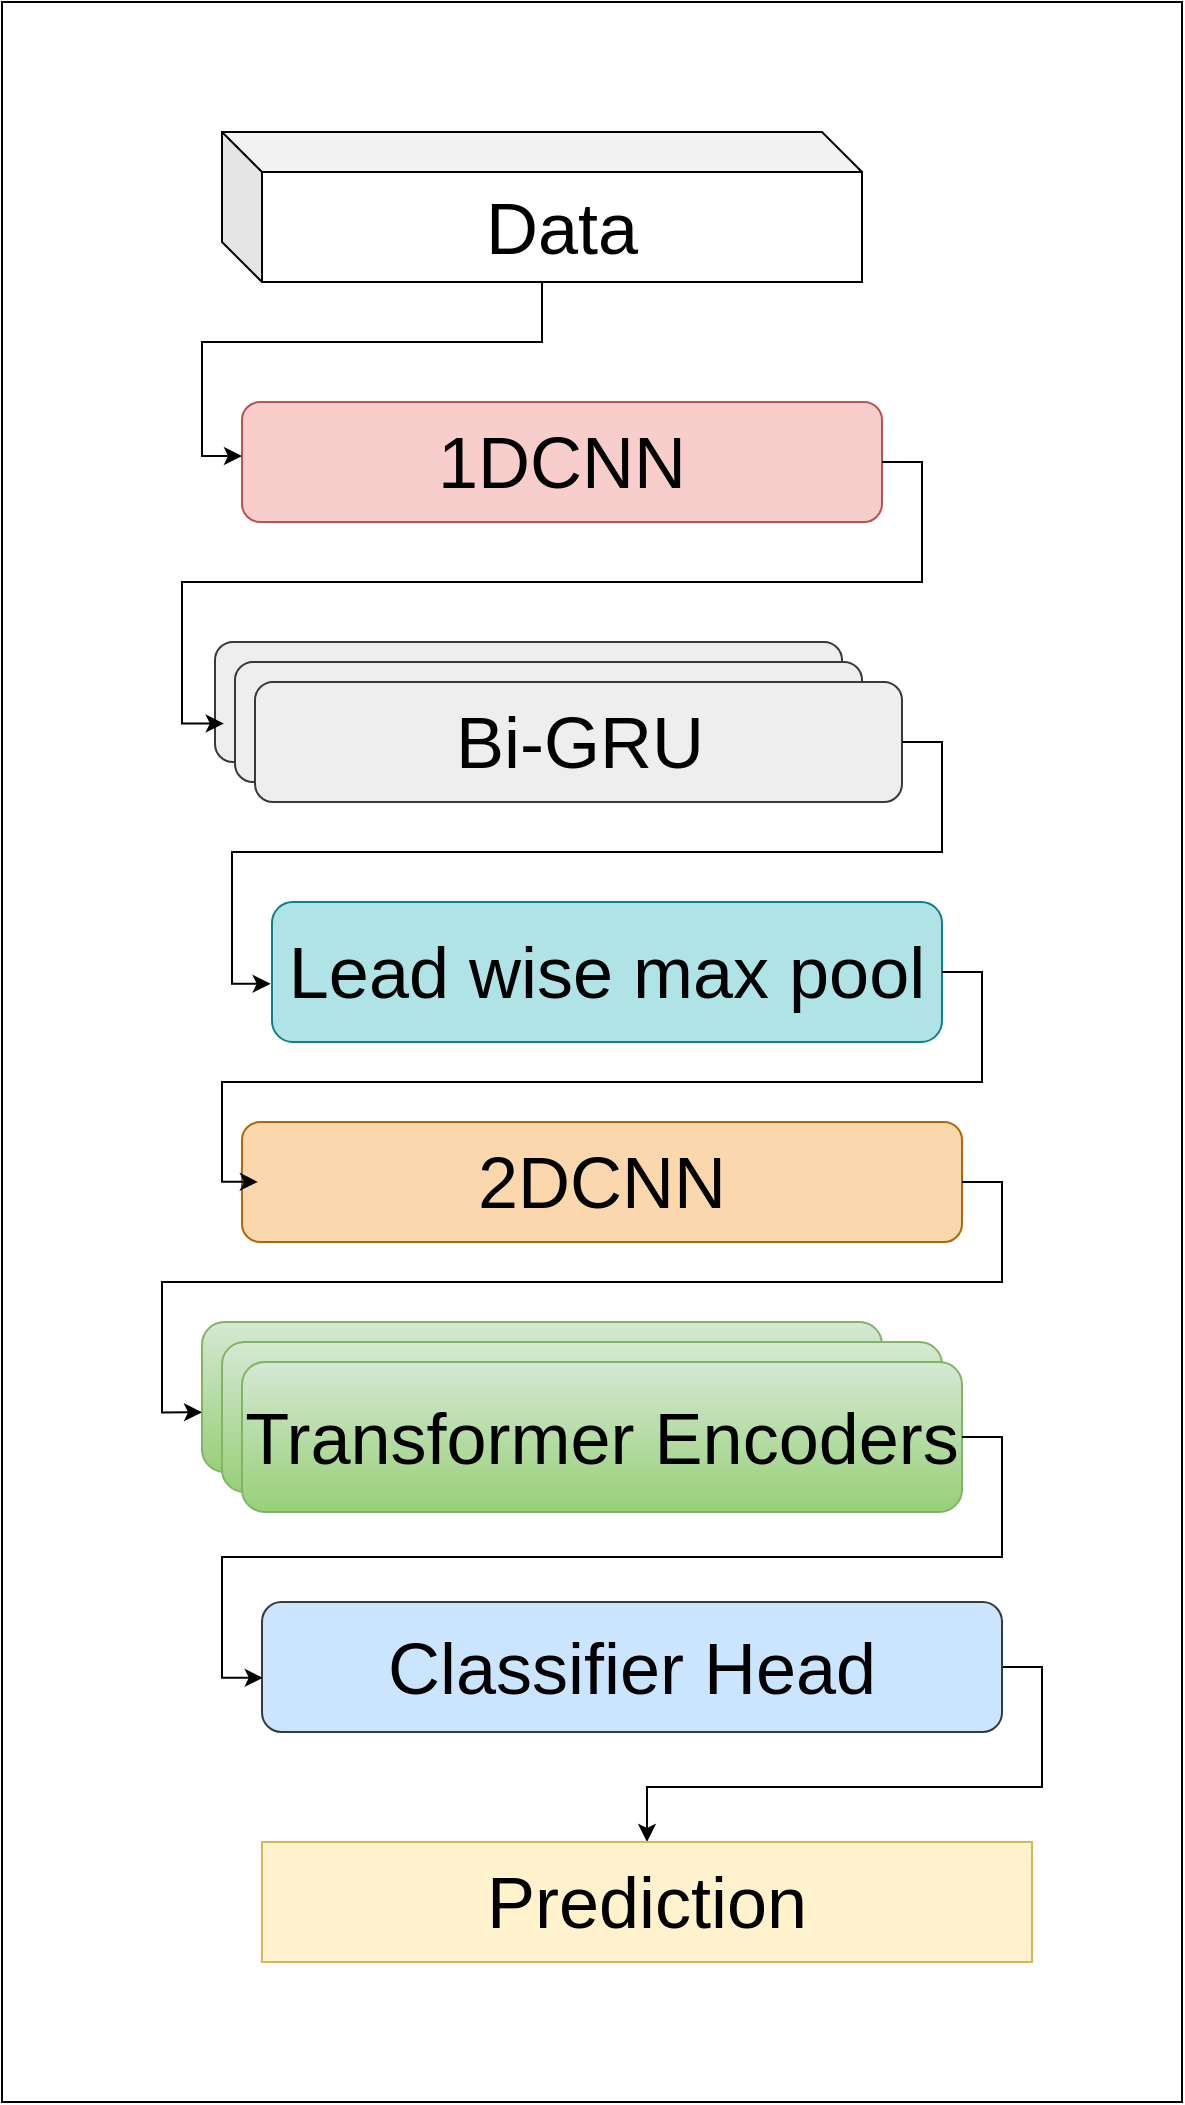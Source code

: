 <mxfile version="24.2.8" type="device">
  <diagram name="Page-1" id="sXDqbEf51VgiMFX1_1aL">
    <mxGraphModel dx="2647" dy="1487" grid="1" gridSize="10" guides="1" tooltips="1" connect="1" arrows="1" fold="1" page="1" pageScale="1" pageWidth="850" pageHeight="1100" math="0" shadow="0">
      <root>
        <mxCell id="0" />
        <mxCell id="1" parent="0" />
        <mxCell id="mTMtIXZAmFH7ucFH98JX-9" value="" style="rounded=0;whiteSpace=wrap;html=1;" parent="1" vertex="1">
          <mxGeometry x="80" y="410" width="590" height="1050" as="geometry" />
        </mxCell>
        <mxCell id="mTMtIXZAmFH7ucFH98JX-3" value="&lt;font style=&quot;font-size: 36px;&quot;&gt;1DCNN&lt;/font&gt;" style="rounded=1;whiteSpace=wrap;html=1;fillColor=#f8cecc;strokeColor=#b85450;" parent="1" vertex="1">
          <mxGeometry x="200" y="610" width="320" height="60" as="geometry" />
        </mxCell>
        <mxCell id="mTMtIXZAmFH7ucFH98JX-4" value="" style="rounded=1;whiteSpace=wrap;html=1;fillColor=#eeeeee;strokeColor=#36393d;imageWidth=54;" parent="1" vertex="1">
          <mxGeometry x="186.5" y="730" width="313.5" height="60" as="geometry" />
        </mxCell>
        <mxCell id="mTMtIXZAmFH7ucFH98JX-5" value="" style="rounded=1;whiteSpace=wrap;html=1;fillColor=#eeeeee;strokeColor=#36393d;imageWidth=54;" parent="1" vertex="1">
          <mxGeometry x="196.5" y="740" width="313.5" height="60" as="geometry" />
        </mxCell>
        <mxCell id="mTMtIXZAmFH7ucFH98JX-6" value="&lt;font style=&quot;font-size: 36px;&quot;&gt;Bi-GRU&lt;/font&gt;" style="rounded=1;whiteSpace=wrap;html=1;fillColor=#eeeeee;strokeColor=#36393d;imageWidth=54;" parent="1" vertex="1">
          <mxGeometry x="206.5" y="750" width="323.5" height="60" as="geometry" />
        </mxCell>
        <mxCell id="mTMtIXZAmFH7ucFH98JX-7" value="&lt;font style=&quot;font-size: 36px;&quot;&gt;Lead wise max pool&lt;/font&gt;" style="rounded=1;whiteSpace=wrap;html=1;fillColor=#b0e3e6;strokeColor=#0e8088;" parent="1" vertex="1">
          <mxGeometry x="215" y="860" width="335" height="70" as="geometry" />
        </mxCell>
        <mxCell id="mTMtIXZAmFH7ucFH98JX-8" value="&lt;font style=&quot;font-size: 36px;&quot;&gt;2DCNN&lt;/font&gt;" style="rounded=1;whiteSpace=wrap;html=1;fillColor=#fad7ac;strokeColor=#b46504;" parent="1" vertex="1">
          <mxGeometry x="200" y="970" width="360" height="60" as="geometry" />
        </mxCell>
        <mxCell id="mTMtIXZAmFH7ucFH98JX-10" value="" style="rounded=1;whiteSpace=wrap;html=1;fillColor=#d5e8d4;gradientColor=#97d077;strokeColor=#82b366;" parent="1" vertex="1">
          <mxGeometry x="180" y="1070" width="340" height="75" as="geometry" />
        </mxCell>
        <mxCell id="mTMtIXZAmFH7ucFH98JX-13" value="" style="rounded=1;whiteSpace=wrap;html=1;fillColor=#d5e8d4;gradientColor=#97d077;strokeColor=#82b366;" parent="1" vertex="1">
          <mxGeometry x="190" y="1080" width="360" height="75" as="geometry" />
        </mxCell>
        <mxCell id="mTMtIXZAmFH7ucFH98JX-14" value="&lt;font style=&quot;font-size: 36px;&quot;&gt;Transformer Encoders&lt;/font&gt;" style="rounded=1;whiteSpace=wrap;html=1;fillColor=#d5e8d4;gradientColor=#97d077;strokeColor=#82b366;" parent="1" vertex="1">
          <mxGeometry x="200" y="1090" width="360" height="75" as="geometry" />
        </mxCell>
        <mxCell id="mTMtIXZAmFH7ucFH98JX-16" style="edgeStyle=orthogonalEdgeStyle;rounded=0;orthogonalLoop=1;jettySize=auto;html=1;exitX=1;exitY=0.5;exitDx=0;exitDy=0;entryX=0.014;entryY=0.679;entryDx=0;entryDy=0;entryPerimeter=0;" parent="1" source="mTMtIXZAmFH7ucFH98JX-3" target="mTMtIXZAmFH7ucFH98JX-4" edge="1">
          <mxGeometry relative="1" as="geometry">
            <Array as="points">
              <mxPoint x="540" y="640" />
              <mxPoint x="540" y="700" />
              <mxPoint x="170" y="700" />
              <mxPoint x="170" y="771" />
            </Array>
          </mxGeometry>
        </mxCell>
        <mxCell id="mTMtIXZAmFH7ucFH98JX-17" style="edgeStyle=orthogonalEdgeStyle;rounded=0;orthogonalLoop=1;jettySize=auto;html=1;exitX=1;exitY=0.5;exitDx=0;exitDy=0;entryX=-0.002;entryY=0.584;entryDx=0;entryDy=0;entryPerimeter=0;" parent="1" source="mTMtIXZAmFH7ucFH98JX-6" target="mTMtIXZAmFH7ucFH98JX-7" edge="1">
          <mxGeometry relative="1" as="geometry" />
        </mxCell>
        <mxCell id="mTMtIXZAmFH7ucFH98JX-18" style="edgeStyle=orthogonalEdgeStyle;rounded=0;orthogonalLoop=1;jettySize=auto;html=1;exitX=1;exitY=0.5;exitDx=0;exitDy=0;entryX=0.022;entryY=0.499;entryDx=0;entryDy=0;entryPerimeter=0;" parent="1" source="mTMtIXZAmFH7ucFH98JX-7" target="mTMtIXZAmFH7ucFH98JX-8" edge="1">
          <mxGeometry relative="1" as="geometry">
            <Array as="points">
              <mxPoint x="570" y="895" />
              <mxPoint x="570" y="950" />
              <mxPoint x="190" y="950" />
              <mxPoint x="190" y="1000" />
            </Array>
          </mxGeometry>
        </mxCell>
        <mxCell id="mTMtIXZAmFH7ucFH98JX-19" style="edgeStyle=orthogonalEdgeStyle;rounded=0;orthogonalLoop=1;jettySize=auto;html=1;exitX=1;exitY=0.5;exitDx=0;exitDy=0;entryX=0;entryY=0.602;entryDx=0;entryDy=0;entryPerimeter=0;" parent="1" source="mTMtIXZAmFH7ucFH98JX-8" target="mTMtIXZAmFH7ucFH98JX-10" edge="1">
          <mxGeometry relative="1" as="geometry" />
        </mxCell>
        <mxCell id="vKctFHdl0p97AvZlsO9G-3" style="edgeStyle=orthogonalEdgeStyle;rounded=0;orthogonalLoop=1;jettySize=auto;html=1;exitX=1;exitY=0.5;exitDx=0;exitDy=0;entryX=0.5;entryY=0;entryDx=0;entryDy=0;" edge="1" parent="1" source="mTMtIXZAmFH7ucFH98JX-20" target="vKctFHdl0p97AvZlsO9G-2">
          <mxGeometry relative="1" as="geometry" />
        </mxCell>
        <mxCell id="mTMtIXZAmFH7ucFH98JX-20" value="&lt;font style=&quot;font-size: 36px;&quot;&gt;Classifier Head&lt;/font&gt;" style="rounded=1;whiteSpace=wrap;html=1;fillColor=#cce5ff;strokeColor=#36393d;" parent="1" vertex="1">
          <mxGeometry x="210" y="1210" width="370" height="65" as="geometry" />
        </mxCell>
        <mxCell id="mTMtIXZAmFH7ucFH98JX-21" style="edgeStyle=orthogonalEdgeStyle;rounded=0;orthogonalLoop=1;jettySize=auto;html=1;exitX=1;exitY=0.5;exitDx=0;exitDy=0;entryX=0.001;entryY=0.583;entryDx=0;entryDy=0;entryPerimeter=0;" parent="1" source="mTMtIXZAmFH7ucFH98JX-14" target="mTMtIXZAmFH7ucFH98JX-20" edge="1">
          <mxGeometry relative="1" as="geometry" />
        </mxCell>
        <mxCell id="mTMtIXZAmFH7ucFH98JX-26" value="&lt;font style=&quot;font-size: 36px;&quot;&gt;Data&lt;/font&gt;" style="shape=cube;whiteSpace=wrap;html=1;boundedLbl=1;backgroundOutline=1;darkOpacity=0.05;darkOpacity2=0.1;" parent="1" vertex="1">
          <mxGeometry x="190" y="475" width="320" height="75" as="geometry" />
        </mxCell>
        <mxCell id="mTMtIXZAmFH7ucFH98JX-28" style="edgeStyle=orthogonalEdgeStyle;rounded=0;orthogonalLoop=1;jettySize=auto;html=1;entryX=0;entryY=0.45;entryDx=0;entryDy=0;entryPerimeter=0;" parent="1" source="mTMtIXZAmFH7ucFH98JX-26" target="mTMtIXZAmFH7ucFH98JX-3" edge="1">
          <mxGeometry relative="1" as="geometry" />
        </mxCell>
        <mxCell id="vKctFHdl0p97AvZlsO9G-1" style="edgeStyle=orthogonalEdgeStyle;rounded=0;orthogonalLoop=1;jettySize=auto;html=1;exitX=0.5;exitY=1;exitDx=0;exitDy=0;" edge="1" parent="1" source="mTMtIXZAmFH7ucFH98JX-3" target="mTMtIXZAmFH7ucFH98JX-3">
          <mxGeometry relative="1" as="geometry" />
        </mxCell>
        <mxCell id="vKctFHdl0p97AvZlsO9G-2" value="&lt;font style=&quot;font-size: 36px;&quot;&gt;Prediction&lt;/font&gt;" style="rounded=0;whiteSpace=wrap;html=1;fillColor=#fff2cc;strokeColor=#d6b656;" vertex="1" parent="1">
          <mxGeometry x="210" y="1330" width="385" height="60" as="geometry" />
        </mxCell>
      </root>
    </mxGraphModel>
  </diagram>
</mxfile>

